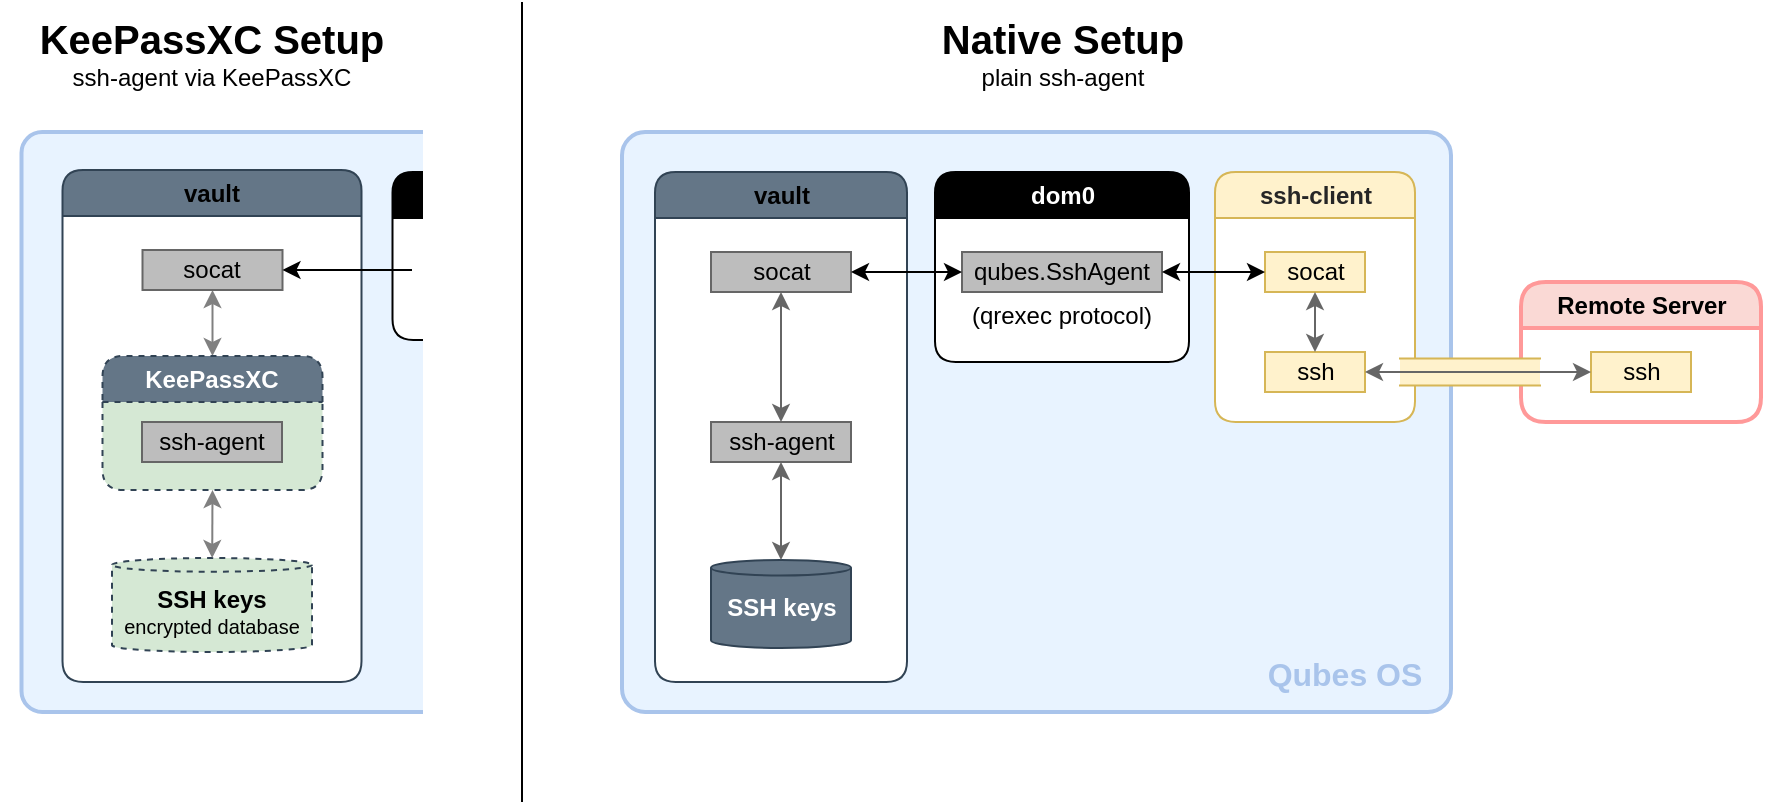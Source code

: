 <mxfile version="13.10.4" type="github">
  <diagram id="SKtbNTC9j6CT3jW_uAWr" name="Page-1">
    <mxGraphModel dx="1185" dy="1053" grid="1" gridSize="10" guides="1" tooltips="1" connect="1" arrows="1" fold="1" page="0" pageScale="1" pageWidth="1169" pageHeight="826" background="#ffffff" math="0" shadow="0">
      <root>
        <mxCell id="0" />
        <mxCell id="1" parent="0" />
        <mxCell id="d-W6DogvzRjHj5U5P_7L-129" value="" style="rounded=1;whiteSpace=wrap;html=1;shadow=0;glass=0;sketch=0;strokeWidth=2;arcSize=4;fillColor=#E8F3FF;strokeColor=#A9C4EB;" parent="1" vertex="1">
          <mxGeometry x="279.75" y="25" width="259.25" height="290" as="geometry" />
        </mxCell>
        <mxCell id="Rzevuu3Boefq3aI9rTCi-90" value="vault" style="swimlane;whiteSpace=wrap;html=1;rounded=1;shadow=0;glass=0;comic=0;startSize=23;swimlaneFillColor=#ffffff;fillColor=#647687;strokeColor=#314354;" parent="1" vertex="1">
          <mxGeometry x="300.25" y="44" width="149.5" height="256" as="geometry">
            <mxRectangle x="878" y="40" width="170" height="23" as="alternateBounds" />
          </mxGeometry>
        </mxCell>
        <mxCell id="Rzevuu3Boefq3aI9rTCi-96" value="" style="endArrow=classic;startArrow=classic;html=1;entryX=0.5;entryY=1;entryDx=0;entryDy=0;fillColor=#f5f5f5;noLabel=1;fontColor=none;strokeColor=#808080;exitX=0.5;exitY=0;exitDx=0;exitDy=0;" parent="Rzevuu3Boefq3aI9rTCi-90" source="Rzevuu3Boefq3aI9rTCi-118" target="d-W6DogvzRjHj5U5P_7L-107" edge="1">
          <mxGeometry width="50" height="50" relative="1" as="geometry">
            <mxPoint x="74.75" y="87" as="sourcePoint" />
            <mxPoint x="138" y="70" as="targetPoint" />
          </mxGeometry>
        </mxCell>
        <mxCell id="Rzevuu3Boefq3aI9rTCi-118" value="KeePassXC" style="swimlane;whiteSpace=wrap;html=1;rounded=1;shadow=0;glass=0;comic=0;startSize=23;swimlaneFillColor=#D5E8D4;dashed=1;fillColor=#647687;strokeWidth=1;strokeColor=#314354;fontColor=#FFFFFF;" parent="Rzevuu3Boefq3aI9rTCi-90" vertex="1">
          <mxGeometry x="20" y="93" width="110" height="67" as="geometry">
            <mxRectangle x="878" y="40" width="170" height="23" as="alternateBounds" />
          </mxGeometry>
        </mxCell>
        <mxCell id="Ef2Enih1ODstjjU4R2Gf-102" value="ssh-agent" style="rounded=0;whiteSpace=wrap;html=1;glass=0;comic=0;strokeWidth=1;fillColor=#BDBDBD;strokeColor=#666666;" parent="Rzevuu3Boefq3aI9rTCi-118" vertex="1">
          <mxGeometry x="19.75" y="33" width="70" height="20" as="geometry" />
        </mxCell>
        <mxCell id="d-W6DogvzRjHj5U5P_7L-107" value="socat" style="rounded=0;whiteSpace=wrap;html=1;glass=0;comic=0;strokeWidth=1;fillColor=#BDBDBD;strokeColor=#666666;" parent="Rzevuu3Boefq3aI9rTCi-90" vertex="1">
          <mxGeometry x="40" y="40" width="70" height="20" as="geometry" />
        </mxCell>
        <mxCell id="Rzevuu3Boefq3aI9rTCi-130" value="" style="shape=cylinder3;whiteSpace=wrap;html=1;boundedLbl=1;backgroundOutline=1;size=3.429;rounded=0;glass=0;comic=0;strokeWidth=1;fillColor=#d5e8d4;noLabel=1;fontColor=none;strokeColor=#314354;dashed=1;" parent="Rzevuu3Boefq3aI9rTCi-90" vertex="1">
          <mxGeometry x="24.75" y="194" width="100" height="47" as="geometry" />
        </mxCell>
        <mxCell id="Rzevuu3Boefq3aI9rTCi-132" value="" style="endArrow=classic;startArrow=classic;html=1;fillColor=#f5f5f5;noLabel=1;fontColor=none;strokeColor=#808080;entryX=0.5;entryY=1;entryDx=0;entryDy=0;" parent="Rzevuu3Boefq3aI9rTCi-90" source="Rzevuu3Boefq3aI9rTCi-130" target="Rzevuu3Boefq3aI9rTCi-118" edge="1">
          <mxGeometry width="50" height="50" relative="1" as="geometry">
            <mxPoint x="277" y="53" as="sourcePoint" />
            <mxPoint x="99.75" y="176" as="targetPoint" />
            <Array as="points" />
          </mxGeometry>
        </mxCell>
        <mxCell id="Rzevuu3Boefq3aI9rTCi-134" value="&lt;div style=&quot;font-size: 11px&quot;&gt;&lt;font size=&quot;1&quot;&gt;&lt;b&gt;&lt;font style=&quot;font-size: 12px&quot; face=&quot;Helvetica&quot;&gt;SSH keys&lt;/font&gt;&lt;/b&gt;&lt;/font&gt;&lt;/div&gt;&lt;div style=&quot;font-size: 10px&quot;&gt;&lt;font style=&quot;font-size: 10px&quot; face=&quot;Helvetica&quot;&gt;encrypted database&lt;br&gt;&lt;/font&gt;&lt;/div&gt;" style="text;html=1;strokeColor=none;fillColor=none;align=center;verticalAlign=middle;whiteSpace=wrap;rounded=0;glass=0;comic=0;" parent="Rzevuu3Boefq3aI9rTCi-90" vertex="1">
          <mxGeometry x="29.62" y="201" width="90.25" height="40" as="geometry" />
        </mxCell>
        <mxCell id="Rzevuu3Boefq3aI9rTCi-101" value="&lt;div&gt;&lt;b&gt;&lt;font style=&quot;font-size: 20px&quot;&gt;KeePassXC Setup&lt;/font&gt;&lt;/b&gt;&lt;/div&gt;&lt;div&gt;ssh-agent via KeePassXC&lt;/div&gt;" style="text;html=1;strokeColor=none;fillColor=none;align=center;verticalAlign=middle;whiteSpace=wrap;rounded=0;" parent="1" vertex="1">
          <mxGeometry x="269" y="-39" width="212" height="50" as="geometry" />
        </mxCell>
        <mxCell id="d-W6DogvzRjHj5U5P_7L-125" value="" style="rounded=1;whiteSpace=wrap;html=1;shadow=0;glass=0;sketch=0;strokeWidth=2;arcSize=4;fillColor=#E8F3FF;strokeColor=#A9C4EB;" parent="1" vertex="1">
          <mxGeometry x="580" y="25" width="414.5" height="290" as="geometry" />
        </mxCell>
        <mxCell id="5" value="vault" style="swimlane;whiteSpace=wrap;html=1;rounded=1;shadow=0;glass=0;comic=0;startSize=23;swimlaneFillColor=#ffffff;fillColor=#647687;strokeColor=#314354;" parent="1" vertex="1">
          <mxGeometry x="596.5" y="45" width="126" height="255" as="geometry" />
        </mxCell>
        <mxCell id="d-W6DogvzRjHj5U5P_7L-131" value="" style="swimlane;whiteSpace=wrap;html=1;rounded=1;shadow=0;glass=0;comic=0;startSize=23;swimlaneFillColor=#ffffff;fillColor=#000000;" parent="5" vertex="1">
          <mxGeometry x="-131.25" width="59.25" height="84" as="geometry">
            <mxRectangle x="337" y="40" width="120" height="23" as="alternateBounds" />
          </mxGeometry>
        </mxCell>
        <mxCell id="d-W6DogvzRjHj5U5P_7L-135" value="" style="rounded=0;whiteSpace=wrap;html=1;shadow=0;glass=0;sketch=0;strokeWidth=2;strokeColor=#FFFFFF;" parent="5" vertex="1">
          <mxGeometry x="-115" y="-46.5" width="65" height="330" as="geometry" />
        </mxCell>
        <mxCell id="QTO3XgoEFIxhdkZU8tme-128" value="" style="shape=cylinder3;whiteSpace=wrap;html=1;boundedLbl=1;backgroundOutline=1;size=3.857;rounded=0;glass=0;comic=0;strokeColor=#314354;strokeWidth=1;fillColor=#647687;fontColor=#ffffff;" parent="5" vertex="1">
          <mxGeometry x="28" y="194" width="70" height="44" as="geometry" />
        </mxCell>
        <mxCell id="QTO3XgoEFIxhdkZU8tme-130" value="socat" style="rounded=0;whiteSpace=wrap;html=1;glass=0;comic=0;strokeWidth=1;fillColor=#BDBDBD;strokeColor=#666666;" parent="5" vertex="1">
          <mxGeometry x="28" y="40" width="70" height="20" as="geometry" />
        </mxCell>
        <mxCell id="QTO3XgoEFIxhdkZU8tme-133" value="ssh-agent" style="rounded=0;whiteSpace=wrap;html=1;glass=0;comic=0;strokeWidth=1;fillColor=#BDBDBD;strokeColor=#666666;" parent="5" vertex="1">
          <mxGeometry x="28" y="125" width="70" height="20" as="geometry" />
        </mxCell>
        <mxCell id="QTO3XgoEFIxhdkZU8tme-134" value="" style="endArrow=classic;startArrow=classic;html=1;entryX=0.5;entryY=1;entryDx=0;entryDy=0;strokeColor=#666666;" parent="5" source="QTO3XgoEFIxhdkZU8tme-128" target="QTO3XgoEFIxhdkZU8tme-133" edge="1">
          <mxGeometry width="50" height="50" relative="1" as="geometry">
            <mxPoint x="70" y="220" as="sourcePoint" />
            <mxPoint x="120" y="170" as="targetPoint" />
          </mxGeometry>
        </mxCell>
        <mxCell id="QTO3XgoEFIxhdkZU8tme-129" value="&lt;div&gt;&lt;b&gt;SSH keys&lt;/b&gt;&lt;/div&gt;" style="text;html=1;strokeColor=none;fillColor=none;align=center;verticalAlign=middle;whiteSpace=wrap;rounded=0;glass=0;comic=0;fontColor=#FFFFFF;" parent="5" vertex="1">
          <mxGeometry x="28" y="208" width="70" height="20" as="geometry" />
        </mxCell>
        <mxCell id="QTO3XgoEFIxhdkZU8tme-136" value="" style="endArrow=classic;startArrow=classic;html=1;strokeColor=#666666;exitX=0.5;exitY=0;exitDx=0;exitDy=0;" parent="5" source="QTO3XgoEFIxhdkZU8tme-133" edge="1">
          <mxGeometry width="50" height="50" relative="1" as="geometry">
            <mxPoint x="-32.5" y="150" as="sourcePoint" />
            <mxPoint x="63" y="60" as="targetPoint" />
          </mxGeometry>
        </mxCell>
        <mxCell id="90" value="&lt;font color=&quot;#262626&quot;&gt;ssh-client&lt;/font&gt;" style="swimlane;whiteSpace=wrap;html=1;rounded=1;shadow=0;glass=0;comic=0;strokeColor=#d6b656;fillColor=#fff2cc;startSize=23;swimlaneFillColor=#ffffff;" parent="1" vertex="1">
          <mxGeometry x="876.5" y="45" width="100" height="125" as="geometry">
            <mxRectangle x="337" y="40" width="120" height="23" as="alternateBounds" />
          </mxGeometry>
        </mxCell>
        <mxCell id="7Ih5Z2z4oaHKUIcbK2M9-90" value="socat" style="rounded=0;whiteSpace=wrap;html=1;glass=0;comic=0;strokeWidth=1;fillColor=#fff2cc;strokeColor=#d6b656;" parent="90" vertex="1">
          <mxGeometry x="25" y="40" width="50" height="20" as="geometry" />
        </mxCell>
        <mxCell id="Uwi5YcslHXohGdOQimyk-92" value="ssh" style="rounded=0;whiteSpace=wrap;html=1;glass=0;comic=0;strokeWidth=1;fillColor=#fff2cc;strokeColor=#d6b656;" parent="90" vertex="1">
          <mxGeometry x="25" y="90" width="50" height="20" as="geometry" />
        </mxCell>
        <mxCell id="Uwi5YcslHXohGdOQimyk-94" value="" style="endArrow=classic;startArrow=classic;html=1;strokeColor=#666666;entryX=0.5;entryY=1;entryDx=0;entryDy=0;exitX=0.5;exitY=0;exitDx=0;exitDy=0;" parent="90" source="Uwi5YcslHXohGdOQimyk-92" target="7Ih5Z2z4oaHKUIcbK2M9-90" edge="1">
          <mxGeometry width="50" height="50" relative="1" as="geometry">
            <mxPoint x="74" y="90" as="sourcePoint" />
            <mxPoint x="74.06" y="60.3" as="targetPoint" />
          </mxGeometry>
        </mxCell>
        <mxCell id="Rzevuu3Boefq3aI9rTCi-100" value="&lt;div style=&quot;font-size: 20px&quot;&gt;&lt;b&gt;&lt;font style=&quot;font-size: 20px&quot;&gt;Native Setup&lt;/font&gt;&lt;/b&gt;&lt;/div&gt;&lt;div&gt;plain ssh-agent&lt;br&gt;&lt;/div&gt;" style="text;html=1;strokeColor=none;fillColor=none;align=center;verticalAlign=middle;whiteSpace=wrap;rounded=0;" parent="1" vertex="1">
          <mxGeometry x="684.5" y="-34" width="231" height="40" as="geometry" />
        </mxCell>
        <mxCell id="d-W6DogvzRjHj5U5P_7L-90" value="Remote Server" style="swimlane;whiteSpace=wrap;html=1;rounded=1;shadow=0;glass=0;comic=0;startSize=23;swimlaneFillColor=#ffffff;sketch=0;arcSize=18;swimlaneLine=1;strokeWidth=2;fillColor=#fad9d5;strokeColor=#FF9999;" parent="1" vertex="1">
          <mxGeometry x="1029.5" y="100" width="120" height="70" as="geometry">
            <mxRectangle x="337" y="40" width="120" height="23" as="alternateBounds" />
          </mxGeometry>
        </mxCell>
        <mxCell id="d-W6DogvzRjHj5U5P_7L-111" value="ssh" style="rounded=0;whiteSpace=wrap;html=1;glass=0;comic=0;strokeWidth=1;fillColor=#fff2cc;strokeColor=#d6b656;" parent="d-W6DogvzRjHj5U5P_7L-90" vertex="1">
          <mxGeometry x="35" y="35" width="50" height="20" as="geometry" />
        </mxCell>
        <mxCell id="d-W6DogvzRjHj5U5P_7L-113" value="&lt;div&gt;&lt;font color=&quot;#FFFFFF&quot;&gt;dom0&lt;/font&gt;&lt;/div&gt;" style="swimlane;whiteSpace=wrap;html=1;rounded=1;shadow=0;glass=0;comic=0;startSize=23;swimlaneFillColor=#ffffff;fillColor=#000000;" parent="1" vertex="1">
          <mxGeometry x="736.5" y="45" width="127" height="95" as="geometry">
            <mxRectangle x="337" y="40" width="120" height="23" as="alternateBounds" />
          </mxGeometry>
        </mxCell>
        <mxCell id="d-W6DogvzRjHj5U5P_7L-117" value="qubes.SshAgent" style="rounded=0;whiteSpace=wrap;html=1;glass=0;comic=0;strokeWidth=1;fillColor=#BDBDBD;strokeColor=#666666;" parent="d-W6DogvzRjHj5U5P_7L-113" vertex="1">
          <mxGeometry x="13.5" y="40" width="100" height="20" as="geometry" />
        </mxCell>
        <mxCell id="QTO3XgoEFIxhdkZU8tme-132" value="&lt;div&gt;&lt;font style=&quot;font-size: 12px&quot;&gt;(qrexec protocol)&lt;/font&gt;&lt;/div&gt;" style="text;html=1;strokeColor=none;fillColor=none;align=center;verticalAlign=middle;whiteSpace=wrap;rounded=0;glass=0;comic=0;" parent="d-W6DogvzRjHj5U5P_7L-113" vertex="1">
          <mxGeometry x="12.75" y="62" width="101.5" height="20" as="geometry" />
        </mxCell>
        <mxCell id="d-W6DogvzRjHj5U5P_7L-120" value="" style="endArrow=classic;startArrow=classic;html=1;entryX=0;entryY=0.5;entryDx=0;entryDy=0;exitX=1;exitY=0.5;exitDx=0;exitDy=0;" parent="1" source="QTO3XgoEFIxhdkZU8tme-130" target="d-W6DogvzRjHj5U5P_7L-117" edge="1">
          <mxGeometry width="50" height="50" relative="1" as="geometry">
            <mxPoint x="694.5" y="85" as="sourcePoint" />
            <mxPoint x="860" y="95" as="targetPoint" />
          </mxGeometry>
        </mxCell>
        <mxCell id="d-W6DogvzRjHj5U5P_7L-121" value="" style="endArrow=classic;startArrow=classic;html=1;entryX=0;entryY=0.5;entryDx=0;entryDy=0;exitX=1;exitY=0.5;exitDx=0;exitDy=0;" parent="1" source="d-W6DogvzRjHj5U5P_7L-117" target="7Ih5Z2z4oaHKUIcbK2M9-90" edge="1">
          <mxGeometry width="50" height="50" relative="1" as="geometry">
            <mxPoint x="704.5" y="95" as="sourcePoint" />
            <mxPoint x="760" y="95" as="targetPoint" />
          </mxGeometry>
        </mxCell>
        <mxCell id="d-W6DogvzRjHj5U5P_7L-109" value="" style="shape=partialRectangle;whiteSpace=wrap;html=1;left=0;right=0;fillColor=#fff2cc;rounded=1;shadow=0;glass=0;sketch=0;strokeColor=#d6b656;" parent="1" vertex="1">
          <mxGeometry x="969" y="138.25" width="70" height="13.5" as="geometry" />
        </mxCell>
        <mxCell id="d-W6DogvzRjHj5U5P_7L-143" value="" style="endArrow=classic;startArrow=classic;html=1;strokeColor=#666666;entryX=1;entryY=0.5;entryDx=0;entryDy=0;exitX=0;exitY=0.5;exitDx=0;exitDy=0;" parent="1" source="d-W6DogvzRjHj5U5P_7L-111" target="Uwi5YcslHXohGdOQimyk-92" edge="1">
          <mxGeometry width="50" height="50" relative="1" as="geometry">
            <mxPoint x="936.5" y="145" as="sourcePoint" />
            <mxPoint x="936.5" y="115" as="targetPoint" />
          </mxGeometry>
        </mxCell>
        <mxCell id="Rzevuu3Boefq3aI9rTCi-102" value="" style="endArrow=classic;startArrow=none;html=1;startFill=0;entryX=1;entryY=0.5;entryDx=0;entryDy=0;" parent="1" target="d-W6DogvzRjHj5U5P_7L-107" edge="1">
          <mxGeometry width="50" height="50" relative="1" as="geometry">
            <mxPoint x="475" y="94" as="sourcePoint" />
            <mxPoint x="298.25" y="113.5" as="targetPoint" />
          </mxGeometry>
        </mxCell>
        <mxCell id="d-W6DogvzRjHj5U5P_7L-146" value="" style="endArrow=none;html=1;strokeWidth=1;" parent="1" edge="1">
          <mxGeometry width="50" height="50" relative="1" as="geometry">
            <mxPoint x="530" y="360" as="sourcePoint" />
            <mxPoint x="530" y="-40" as="targetPoint" />
          </mxGeometry>
        </mxCell>
        <mxCell id="Ef2Enih1ODstjjU4R2Gf-97" value="&lt;b style=&quot;font-size: 16px;&quot;&gt;&lt;font style=&quot;font-size: 16px;&quot;&gt;Qubes OS&lt;/font&gt;&lt;/b&gt;" style="text;html=1;strokeColor=none;fillColor=none;align=center;verticalAlign=middle;whiteSpace=wrap;rounded=0;dashed=1;fontSize=16;fontColor=#A9C4EB;" parent="1" vertex="1">
          <mxGeometry x="900" y="287" width="83" height="18" as="geometry" />
        </mxCell>
      </root>
    </mxGraphModel>
  </diagram>
</mxfile>
